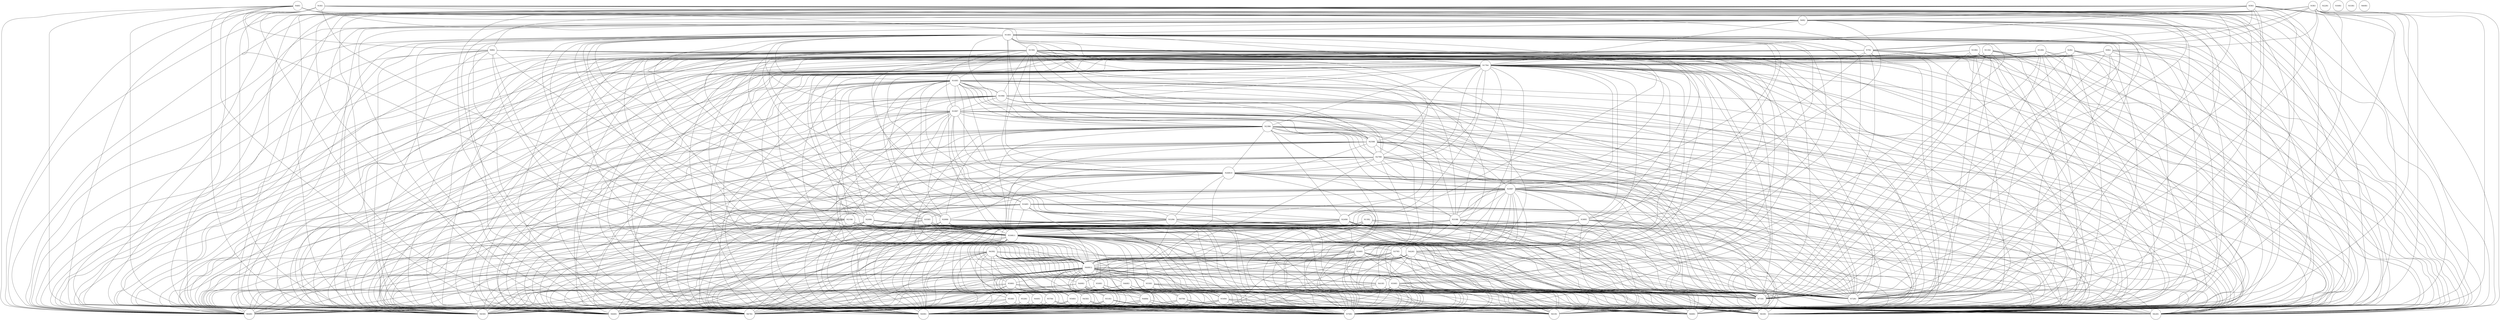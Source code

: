 graph ig {
    node [shape = circle];
    N1R3;
    N2R2;
    N3R3;
    N4R3;
    N5R3;
    N6R2;
    N7R2;
    N8R2;
    N9R2;
    N10R2;
    N11R2;
    N12R2;
    N13R2;
    N14R3;
    N15R2;
    N17R4;
    N16R5;
    N19R6;
    N18R7;
    N21R6;
    N20R6;
    N23R6;
    N22R1;
    N25R8;
    N24R8;
    N27R9;
    N26R10;
    N29R7;
    N28R8;
    N31R8;
    N30R1;
    N34R5;
    N35R5;
    N32R6;
    N33R1;
    N38R5;
    N39R11;
    N36R5;
    N37R5;
    N42R5;
    N43R2;
    N40R12;
    N41R5;
    N46R3;
    N47R4;
    N44R3;
    N45R3;
    N51R3;
    N50R3;
    N49R3;
    N48R4;
    N55R3;
    N54R4;
    N53R3;
    N52R3;
    N59R5;
    N58R3;
    N57R4;
    N56R3;
    N63R1;
    N62R1;
    N61R1;
    N60R1;
    N68R1;
    N69R1;
    N70R1;
    N71R1;
    N64R1;
    N65R1;
    N66R1;
    N67R1;
    N72R1;
    N1R3 -- N65R1;
    N1R3 -- N71R1;
    N1R3 -- N64R1;
    N1R3 -- N67R1;
    N1R3 -- N72R1;
    N1R3 -- N66R1;
    N1R3 -- N6R2;
    N1R3 -- N70R1;
    N1R3 -- N69R1;
    N1R3 -- N68R1;
    N1R3 -- N61R1;
    N1R3 -- N62R1;
    N1R3 -- N63R1;
    N1R3 -- N17R4;
    N2R2 -- N65R1;
    N2R2 -- N71R1;
    N2R2 -- N64R1;
    N2R2 -- N67R1;
    N2R2 -- N72R1;
    N2R2 -- N66R1;
    N2R2 -- N70R1;
    N2R2 -- N69R1;
    N2R2 -- N68R1;
    N2R2 -- N61R1;
    N2R2 -- N62R1;
    N2R2 -- N63R1;
    N2R2 -- N17R4;
    N3R3 -- N65R1;
    N3R3 -- N64R1;
    N3R3 -- N67R1;
    N3R3 -- N72R1;
    N3R3 -- N66R1;
    N3R3 -- N7R2;
    N3R3 -- N6R2;
    N3R3 -- N71R1;
    N3R3 -- N70R1;
    N3R3 -- N69R1;
    N3R3 -- N68R1;
    N3R3 -- N61R1;
    N3R3 -- N62R1;
    N3R3 -- N63R1;
    N3R3 -- N8R2;
    N3R3 -- N9R2;
    N3R3 -- N17R4;
    N4R3 -- N65R1;
    N4R3 -- N64R1;
    N4R3 -- N67R1;
    N4R3 -- N72R1;
    N4R3 -- N66R1;
    N4R3 -- N7R2;
    N4R3 -- N6R2;
    N4R3 -- N71R1;
    N4R3 -- N70R1;
    N4R3 -- N69R1;
    N4R3 -- N68R1;
    N4R3 -- N61R1;
    N4R3 -- N62R1;
    N4R3 -- N63R1;
    N4R3 -- N8R2;
    N4R3 -- N17R4;
    N5R3 -- N65R1;
    N5R3 -- N64R1;
    N5R3 -- N67R1;
    N5R3 -- N72R1;
    N5R3 -- N66R1;
    N5R3 -- N7R2;
    N5R3 -- N6R2;
    N5R3 -- N71R1;
    N5R3 -- N70R1;
    N5R3 -- N69R1;
    N5R3 -- N68R1;
    N5R3 -- N61R1;
    N5R3 -- N62R1;
    N5R3 -- N63R1;
    N5R3 -- N17R4;
    N6R2 -- N65R1;
    N6R2 -- N64R1;
    N6R2 -- N67R1;
    N6R2 -- N72R1;
    N6R2 -- N66R1;
    N6R2 -- N71R1;
    N6R2 -- N70R1;
    N6R2 -- N69R1;
    N6R2 -- N68R1;
    N6R2 -- N61R1;
    N6R2 -- N62R1;
    N6R2 -- N63R1;
    N6R2 -- N14R3;
    N6R2 -- N17R4;
    N6R2 -- N29R7;
    N6R2 -- N39R11;
    N6R2 -- N40R12;
    N7R2 -- N65R1;
    N7R2 -- N64R1;
    N7R2 -- N67R1;
    N7R2 -- N72R1;
    N7R2 -- N66R1;
    N7R2 -- N71R1;
    N7R2 -- N70R1;
    N7R2 -- N69R1;
    N7R2 -- N68R1;
    N7R2 -- N61R1;
    N7R2 -- N62R1;
    N7R2 -- N63R1;
    N7R2 -- N17R4;
    N7R2 -- N29R7;
    N7R2 -- N39R11;
    N7R2 -- N40R12;
    N8R2 -- N69R1;
    N8R2 -- N61R1;
    N8R2 -- N65R1;
    N8R2 -- N62R1;
    N8R2 -- N63R1;
    N8R2 -- N68R1;
    N8R2 -- N71R1;
    N8R2 -- N64R1;
    N8R2 -- N67R1;
    N8R2 -- N72R1;
    N8R2 -- N66R1;
    N8R2 -- N70R1;
    N8R2 -- N17R4;
    N8R2 -- N39R11;
    N8R2 -- N40R12;
    N9R2 -- N69R1;
    N9R2 -- N61R1;
    N9R2 -- N65R1;
    N9R2 -- N62R1;
    N9R2 -- N63R1;
    N9R2 -- N68R1;
    N9R2 -- N71R1;
    N9R2 -- N64R1;
    N9R2 -- N67R1;
    N9R2 -- N72R1;
    N9R2 -- N66R1;
    N9R2 -- N70R1;
    N9R2 -- N17R4;
    N9R2 -- N40R12;
    N10R2 -- N69R1;
    N10R2 -- N61R1;
    N10R2 -- N65R1;
    N10R2 -- N62R1;
    N10R2 -- N63R1;
    N10R2 -- N68R1;
    N10R2 -- N71R1;
    N10R2 -- N64R1;
    N10R2 -- N67R1;
    N10R2 -- N72R1;
    N10R2 -- N66R1;
    N10R2 -- N70R1;
    N10R2 -- N17R4;
    N11R2 -- N69R1;
    N11R2 -- N61R1;
    N11R2 -- N65R1;
    N11R2 -- N62R1;
    N11R2 -- N63R1;
    N11R2 -- N68R1;
    N11R2 -- N71R1;
    N11R2 -- N64R1;
    N11R2 -- N67R1;
    N11R2 -- N66R1;
    N11R2 -- N70R1;
    N11R2 -- N72R1;
    N11R2 -- N17R4;
    N12R2 -- N67R1;
    N12R2 -- N69R1;
    N12R2 -- N61R1;
    N12R2 -- N65R1;
    N12R2 -- N62R1;
    N12R2 -- N63R1;
    N12R2 -- N66R1;
    N12R2 -- N68R1;
    N12R2 -- N70R1;
    N12R2 -- N64R1;
    N12R2 -- N71R1;
    N12R2 -- N72R1;
    N12R2 -- N17R4;
    N13R2 -- N69R1;
    N13R2 -- N61R1;
    N13R2 -- N65R1;
    N13R2 -- N62R1;
    N13R2 -- N63R1;
    N13R2 -- N68R1;
    N13R2 -- N64R1;
    N13R2 -- N67R1;
    N13R2 -- N66R1;
    N13R2 -- N70R1;
    N13R2 -- N71R1;
    N13R2 -- N72R1;
    N13R2 -- N39R11;
    N13R2 -- N40R12;
    N14R3 -- N69R1;
    N14R3 -- N61R1;
    N14R3 -- N65R1;
    N14R3 -- N62R1;
    N14R3 -- N63R1;
    N14R3 -- N68R1;
    N14R3 -- N64R1;
    N14R3 -- N67R1;
    N14R3 -- N66R1;
    N14R3 -- N70R1;
    N14R3 -- N71R1;
    N14R3 -- N72R1;
    N14R3 -- N15R2;
    N14R3 -- N17R4;
    N14R3 -- N16R5;
    N14R3 -- N19R6;
    N14R3 -- N18R7;
    N14R3 -- N21R6;
    N14R3 -- N20R6;
    N14R3 -- N23R6;
    N14R3 -- N25R8;
    N14R3 -- N24R8;
    N14R3 -- N27R9;
    N14R3 -- N26R10;
    N14R3 -- N29R7;
    N14R3 -- N28R8;
    N14R3 -- N31R8;
    N14R3 -- N34R5;
    N14R3 -- N35R5;
    N14R3 -- N32R6;
    N14R3 -- N38R5;
    N14R3 -- N39R11;
    N14R3 -- N36R5;
    N14R3 -- N37R5;
    N14R3 -- N42R5;
    N14R3 -- N40R12;
    N14R3 -- N41R5;
    N14R3 -- N59R5;
    N15R2 -- N69R1;
    N15R2 -- N61R1;
    N15R2 -- N65R1;
    N15R2 -- N62R1;
    N15R2 -- N63R1;
    N15R2 -- N68R1;
    N15R2 -- N64R1;
    N15R2 -- N67R1;
    N15R2 -- N66R1;
    N15R2 -- N70R1;
    N15R2 -- N71R1;
    N15R2 -- N72R1;
    N15R2 -- N17R4;
    N15R2 -- N16R5;
    N15R2 -- N19R6;
    N15R2 -- N18R7;
    N15R2 -- N21R6;
    N15R2 -- N20R6;
    N15R2 -- N23R6;
    N15R2 -- N25R8;
    N15R2 -- N24R8;
    N15R2 -- N27R9;
    N15R2 -- N26R10;
    N15R2 -- N29R7;
    N15R2 -- N28R8;
    N15R2 -- N31R8;
    N15R2 -- N34R5;
    N15R2 -- N35R5;
    N15R2 -- N32R6;
    N15R2 -- N38R5;
    N15R2 -- N39R11;
    N15R2 -- N36R5;
    N15R2 -- N37R5;
    N15R2 -- N42R5;
    N15R2 -- N40R12;
    N15R2 -- N41R5;
    N15R2 -- N59R5;
    N17R4 -- N69R1;
    N17R4 -- N61R1;
    N17R4 -- N65R1;
    N17R4 -- N62R1;
    N17R4 -- N63R1;
    N17R4 -- N68R1;
    N17R4 -- N64R1;
    N17R4 -- N67R1;
    N17R4 -- N66R1;
    N17R4 -- N70R1;
    N17R4 -- N71R1;
    N17R4 -- N72R1;
    N17R4 -- N16R5;
    N17R4 -- N19R6;
    N17R4 -- N18R7;
    N17R4 -- N21R6;
    N17R4 -- N20R6;
    N17R4 -- N23R6;
    N17R4 -- N25R8;
    N17R4 -- N24R8;
    N17R4 -- N27R9;
    N17R4 -- N26R10;
    N17R4 -- N29R7;
    N17R4 -- N28R8;
    N17R4 -- N31R8;
    N17R4 -- N34R5;
    N17R4 -- N35R5;
    N17R4 -- N32R6;
    N17R4 -- N38R5;
    N17R4 -- N39R11;
    N17R4 -- N36R5;
    N17R4 -- N37R5;
    N17R4 -- N42R5;
    N17R4 -- N40R12;
    N17R4 -- N41R5;
    N17R4 -- N59R5;
    N16R5 -- N69R1;
    N16R5 -- N61R1;
    N16R5 -- N65R1;
    N16R5 -- N62R1;
    N16R5 -- N63R1;
    N16R5 -- N68R1;
    N16R5 -- N64R1;
    N16R5 -- N67R1;
    N16R5 -- N66R1;
    N16R5 -- N70R1;
    N16R5 -- N71R1;
    N16R5 -- N72R1;
    N16R5 -- N19R6;
    N16R5 -- N18R7;
    N16R5 -- N21R6;
    N16R5 -- N20R6;
    N16R5 -- N23R6;
    N16R5 -- N25R8;
    N16R5 -- N24R8;
    N16R5 -- N27R9;
    N16R5 -- N26R10;
    N16R5 -- N29R7;
    N16R5 -- N28R8;
    N16R5 -- N31R8;
    N16R5 -- N32R6;
    N16R5 -- N39R11;
    N16R5 -- N40R12;
    N19R6 -- N69R1;
    N19R6 -- N61R1;
    N19R6 -- N65R1;
    N19R6 -- N62R1;
    N19R6 -- N63R1;
    N19R6 -- N68R1;
    N19R6 -- N64R1;
    N19R6 -- N67R1;
    N19R6 -- N66R1;
    N19R6 -- N70R1;
    N19R6 -- N71R1;
    N19R6 -- N72R1;
    N19R6 -- N18R7;
    N19R6 -- N39R11;
    N19R6 -- N40R12;
    N18R7 -- N69R1;
    N18R7 -- N61R1;
    N18R7 -- N65R1;
    N18R7 -- N62R1;
    N18R7 -- N63R1;
    N18R7 -- N68R1;
    N18R7 -- N64R1;
    N18R7 -- N67R1;
    N18R7 -- N66R1;
    N18R7 -- N70R1;
    N18R7 -- N71R1;
    N18R7 -- N72R1;
    N18R7 -- N21R6;
    N18R7 -- N20R6;
    N18R7 -- N23R6;
    N18R7 -- N25R8;
    N18R7 -- N24R8;
    N18R7 -- N27R9;
    N18R7 -- N26R10;
    N18R7 -- N28R8;
    N18R7 -- N39R11;
    N18R7 -- N40R12;
    N21R6 -- N69R1;
    N21R6 -- N61R1;
    N21R6 -- N65R1;
    N21R6 -- N62R1;
    N21R6 -- N63R1;
    N21R6 -- N68R1;
    N21R6 -- N64R1;
    N21R6 -- N67R1;
    N21R6 -- N66R1;
    N21R6 -- N70R1;
    N21R6 -- N71R1;
    N21R6 -- N72R1;
    N21R6 -- N39R11;
    N21R6 -- N40R12;
    N20R6 -- N69R1;
    N20R6 -- N61R1;
    N20R6 -- N65R1;
    N20R6 -- N62R1;
    N20R6 -- N63R1;
    N20R6 -- N68R1;
    N20R6 -- N64R1;
    N20R6 -- N67R1;
    N20R6 -- N66R1;
    N20R6 -- N70R1;
    N20R6 -- N71R1;
    N20R6 -- N72R1;
    N20R6 -- N39R11;
    N20R6 -- N40R12;
    N23R6 -- N69R1;
    N23R6 -- N61R1;
    N23R6 -- N65R1;
    N23R6 -- N62R1;
    N23R6 -- N63R1;
    N23R6 -- N68R1;
    N23R6 -- N64R1;
    N23R6 -- N67R1;
    N23R6 -- N66R1;
    N23R6 -- N70R1;
    N23R6 -- N71R1;
    N23R6 -- N72R1;
    N23R6 -- N25R8;
    N23R6 -- N24R8;
    N23R6 -- N27R9;
    N23R6 -- N26R10;
    N23R6 -- N29R7;
    N23R6 -- N28R8;
    N23R6 -- N31R8;
    N23R6 -- N39R11;
    N23R6 -- N40R12;
    N25R8 -- N69R1;
    N25R8 -- N61R1;
    N25R8 -- N65R1;
    N25R8 -- N62R1;
    N25R8 -- N63R1;
    N25R8 -- N68R1;
    N25R8 -- N64R1;
    N25R8 -- N67R1;
    N25R8 -- N66R1;
    N25R8 -- N70R1;
    N25R8 -- N71R1;
    N25R8 -- N72R1;
    N25R8 -- N27R9;
    N25R8 -- N26R10;
    N25R8 -- N39R11;
    N25R8 -- N40R12;
    N24R8 -- N69R1;
    N24R8 -- N61R1;
    N24R8 -- N65R1;
    N24R8 -- N62R1;
    N24R8 -- N63R1;
    N24R8 -- N68R1;
    N24R8 -- N64R1;
    N24R8 -- N67R1;
    N24R8 -- N66R1;
    N24R8 -- N70R1;
    N24R8 -- N71R1;
    N24R8 -- N72R1;
    N24R8 -- N39R11;
    N24R8 -- N40R12;
    N27R9 -- N69R1;
    N27R9 -- N61R1;
    N27R9 -- N65R1;
    N27R9 -- N62R1;
    N27R9 -- N63R1;
    N27R9 -- N68R1;
    N27R9 -- N64R1;
    N27R9 -- N67R1;
    N27R9 -- N66R1;
    N27R9 -- N70R1;
    N27R9 -- N71R1;
    N27R9 -- N72R1;
    N27R9 -- N26R10;
    N27R9 -- N39R11;
    N27R9 -- N40R12;
    N26R10 -- N69R1;
    N26R10 -- N61R1;
    N26R10 -- N65R1;
    N26R10 -- N62R1;
    N26R10 -- N63R1;
    N26R10 -- N68R1;
    N26R10 -- N64R1;
    N26R10 -- N67R1;
    N26R10 -- N66R1;
    N26R10 -- N70R1;
    N26R10 -- N71R1;
    N26R10 -- N72R1;
    N26R10 -- N29R7;
    N26R10 -- N28R8;
    N26R10 -- N31R8;
    N26R10 -- N32R6;
    N26R10 -- N39R11;
    N26R10 -- N40R12;
    N29R7 -- N69R1;
    N29R7 -- N61R1;
    N29R7 -- N65R1;
    N29R7 -- N62R1;
    N29R7 -- N63R1;
    N29R7 -- N68R1;
    N29R7 -- N64R1;
    N29R7 -- N67R1;
    N29R7 -- N66R1;
    N29R7 -- N70R1;
    N29R7 -- N71R1;
    N29R7 -- N72R1;
    N29R7 -- N31R8;
    N29R7 -- N34R5;
    N29R7 -- N35R5;
    N29R7 -- N32R6;
    N29R7 -- N38R5;
    N29R7 -- N39R11;
    N29R7 -- N36R5;
    N29R7 -- N37R5;
    N29R7 -- N42R5;
    N29R7 -- N40R12;
    N29R7 -- N41R5;
    N29R7 -- N59R5;
    N28R8 -- N69R1;
    N28R8 -- N61R1;
    N28R8 -- N65R1;
    N28R8 -- N62R1;
    N28R8 -- N63R1;
    N28R8 -- N68R1;
    N28R8 -- N64R1;
    N28R8 -- N67R1;
    N28R8 -- N66R1;
    N28R8 -- N70R1;
    N28R8 -- N71R1;
    N28R8 -- N72R1;
    N28R8 -- N39R11;
    N28R8 -- N40R12;
    N31R8 -- N69R1;
    N31R8 -- N61R1;
    N31R8 -- N65R1;
    N31R8 -- N62R1;
    N31R8 -- N63R1;
    N31R8 -- N68R1;
    N31R8 -- N64R1;
    N31R8 -- N67R1;
    N31R8 -- N66R1;
    N31R8 -- N70R1;
    N31R8 -- N71R1;
    N31R8 -- N72R1;
    N31R8 -- N39R11;
    N31R8 -- N40R12;
    N34R5 -- N69R1;
    N34R5 -- N61R1;
    N34R5 -- N65R1;
    N34R5 -- N62R1;
    N34R5 -- N63R1;
    N34R5 -- N68R1;
    N34R5 -- N64R1;
    N34R5 -- N67R1;
    N34R5 -- N66R1;
    N34R5 -- N70R1;
    N34R5 -- N71R1;
    N34R5 -- N72R1;
    N34R5 -- N32R6;
    N34R5 -- N39R11;
    N34R5 -- N40R12;
    N35R5 -- N69R1;
    N35R5 -- N61R1;
    N35R5 -- N65R1;
    N35R5 -- N62R1;
    N35R5 -- N63R1;
    N35R5 -- N68R1;
    N35R5 -- N64R1;
    N35R5 -- N67R1;
    N35R5 -- N66R1;
    N35R5 -- N70R1;
    N35R5 -- N71R1;
    N35R5 -- N72R1;
    N35R5 -- N39R11;
    N35R5 -- N40R12;
    N32R6 -- N69R1;
    N32R6 -- N61R1;
    N32R6 -- N65R1;
    N32R6 -- N62R1;
    N32R6 -- N63R1;
    N32R6 -- N68R1;
    N32R6 -- N64R1;
    N32R6 -- N67R1;
    N32R6 -- N66R1;
    N32R6 -- N70R1;
    N32R6 -- N71R1;
    N32R6 -- N72R1;
    N32R6 -- N39R11;
    N32R6 -- N40R12;
    N38R5 -- N69R1;
    N38R5 -- N61R1;
    N38R5 -- N65R1;
    N38R5 -- N62R1;
    N38R5 -- N63R1;
    N38R5 -- N68R1;
    N38R5 -- N64R1;
    N38R5 -- N67R1;
    N38R5 -- N66R1;
    N38R5 -- N70R1;
    N38R5 -- N71R1;
    N38R5 -- N72R1;
    N38R5 -- N39R11;
    N38R5 -- N40R12;
    N39R11 -- N69R1;
    N39R11 -- N61R1;
    N39R11 -- N65R1;
    N39R11 -- N62R1;
    N39R11 -- N63R1;
    N39R11 -- N68R1;
    N39R11 -- N64R1;
    N39R11 -- N67R1;
    N39R11 -- N66R1;
    N39R11 -- N70R1;
    N39R11 -- N71R1;
    N39R11 -- N72R1;
    N39R11 -- N36R5;
    N39R11 -- N37R5;
    N39R11 -- N42R5;
    N39R11 -- N43R2;
    N39R11 -- N40R12;
    N39R11 -- N41R5;
    N39R11 -- N46R3;
    N39R11 -- N47R4;
    N39R11 -- N44R3;
    N39R11 -- N45R3;
    N39R11 -- N51R3;
    N39R11 -- N50R3;
    N39R11 -- N49R3;
    N39R11 -- N48R4;
    N39R11 -- N55R3;
    N39R11 -- N54R4;
    N39R11 -- N53R3;
    N39R11 -- N52R3;
    N39R11 -- N59R5;
    N39R11 -- N58R3;
    N39R11 -- N57R4;
    N39R11 -- N56R3;
    N36R5 -- N69R1;
    N36R5 -- N61R1;
    N36R5 -- N65R1;
    N36R5 -- N62R1;
    N36R5 -- N63R1;
    N36R5 -- N68R1;
    N36R5 -- N64R1;
    N36R5 -- N67R1;
    N36R5 -- N66R1;
    N36R5 -- N70R1;
    N36R5 -- N71R1;
    N36R5 -- N72R1;
    N36R5 -- N40R12;
    N37R5 -- N69R1;
    N37R5 -- N61R1;
    N37R5 -- N65R1;
    N37R5 -- N62R1;
    N37R5 -- N63R1;
    N37R5 -- N68R1;
    N37R5 -- N64R1;
    N37R5 -- N67R1;
    N37R5 -- N66R1;
    N37R5 -- N70R1;
    N37R5 -- N71R1;
    N37R5 -- N72R1;
    N37R5 -- N40R12;
    N42R5 -- N69R1;
    N42R5 -- N61R1;
    N42R5 -- N65R1;
    N42R5 -- N62R1;
    N42R5 -- N63R1;
    N42R5 -- N68R1;
    N42R5 -- N64R1;
    N42R5 -- N67R1;
    N42R5 -- N66R1;
    N42R5 -- N71R1;
    N42R5 -- N72R1;
    N42R5 -- N70R1;
    N42R5 -- N40R12;
    N43R2 -- N67R1;
    N43R2 -- N61R1;
    N43R2 -- N65R1;
    N43R2 -- N62R1;
    N43R2 -- N63R1;
    N43R2 -- N66R1;
    N43R2 -- N64R1;
    N43R2 -- N69R1;
    N43R2 -- N68R1;
    N43R2 -- N70R1;
    N43R2 -- N40R12;
    N43R2 -- N46R3;
    N43R2 -- N47R4;
    N43R2 -- N44R3;
    N43R2 -- N45R3;
    N43R2 -- N51R3;
    N43R2 -- N50R3;
    N43R2 -- N49R3;
    N43R2 -- N48R4;
    N43R2 -- N55R3;
    N43R2 -- N54R4;
    N43R2 -- N53R3;
    N43R2 -- N52R3;
    N43R2 -- N58R3;
    N43R2 -- N57R4;
    N43R2 -- N56R3;
    N40R12 -- N69R1;
    N40R12 -- N61R1;
    N40R12 -- N65R1;
    N40R12 -- N62R1;
    N40R12 -- N63R1;
    N40R12 -- N68R1;
    N40R12 -- N64R1;
    N40R12 -- N67R1;
    N40R12 -- N66R1;
    N40R12 -- N70R1;
    N40R12 -- N71R1;
    N40R12 -- N72R1;
    N40R12 -- N41R5;
    N40R12 -- N46R3;
    N40R12 -- N47R4;
    N40R12 -- N44R3;
    N40R12 -- N45R3;
    N40R12 -- N51R3;
    N40R12 -- N50R3;
    N40R12 -- N49R3;
    N40R12 -- N48R4;
    N40R12 -- N55R3;
    N40R12 -- N54R4;
    N40R12 -- N53R3;
    N40R12 -- N52R3;
    N40R12 -- N59R5;
    N40R12 -- N58R3;
    N40R12 -- N57R4;
    N40R12 -- N56R3;
    N41R5 -- N69R1;
    N41R5 -- N61R1;
    N41R5 -- N65R1;
    N41R5 -- N62R1;
    N41R5 -- N63R1;
    N41R5 -- N68R1;
    N41R5 -- N64R1;
    N41R5 -- N67R1;
    N41R5 -- N66R1;
    N41R5 -- N70R1;
    N41R5 -- N71R1;
    N41R5 -- N72R1;
    N46R3 -- N61R1;
    N46R3 -- N65R1;
    N46R3 -- N62R1;
    N46R3 -- N63R1;
    N46R3 -- N64R1;
    N46R3 -- N69R1;
    N46R3 -- N68R1;
    N46R3 -- N67R1;
    N46R3 -- N66R1;
    N46R3 -- N70R1;
    N46R3 -- N47R4;
    N47R4 -- N61R1;
    N47R4 -- N62R1;
    N47R4 -- N63R1;
    N47R4 -- N64R1;
    N47R4 -- N69R1;
    N47R4 -- N65R1;
    N47R4 -- N68R1;
    N47R4 -- N67R1;
    N47R4 -- N66R1;
    N47R4 -- N70R1;
    N44R3 -- N67R1;
    N44R3 -- N61R1;
    N44R3 -- N65R1;
    N44R3 -- N62R1;
    N44R3 -- N63R1;
    N44R3 -- N66R1;
    N44R3 -- N64R1;
    N44R3 -- N69R1;
    N44R3 -- N68R1;
    N44R3 -- N70R1;
    N45R3 -- N61R1;
    N45R3 -- N65R1;
    N45R3 -- N62R1;
    N45R3 -- N63R1;
    N45R3 -- N66R1;
    N45R3 -- N64R1;
    N45R3 -- N69R1;
    N45R3 -- N68R1;
    N45R3 -- N67R1;
    N45R3 -- N70R1;
    N51R3 -- N61R1;
    N51R3 -- N62R1;
    N51R3 -- N69R1;
    N51R3 -- N65R1;
    N51R3 -- N63R1;
    N51R3 -- N68R1;
    N51R3 -- N64R1;
    N51R3 -- N67R1;
    N51R3 -- N66R1;
    N51R3 -- N70R1;
    N50R3 -- N61R1;
    N50R3 -- N62R1;
    N50R3 -- N69R1;
    N50R3 -- N65R1;
    N50R3 -- N63R1;
    N50R3 -- N68R1;
    N50R3 -- N64R1;
    N50R3 -- N67R1;
    N50R3 -- N66R1;
    N50R3 -- N70R1;
    N50R3 -- N48R4;
    N49R3 -- N61R1;
    N49R3 -- N62R1;
    N49R3 -- N63R1;
    N49R3 -- N69R1;
    N49R3 -- N65R1;
    N49R3 -- N68R1;
    N49R3 -- N64R1;
    N49R3 -- N67R1;
    N49R3 -- N66R1;
    N49R3 -- N70R1;
    N49R3 -- N48R4;
    N48R4 -- N61R1;
    N48R4 -- N62R1;
    N48R4 -- N63R1;
    N48R4 -- N64R1;
    N48R4 -- N69R1;
    N48R4 -- N65R1;
    N48R4 -- N68R1;
    N48R4 -- N67R1;
    N48R4 -- N66R1;
    N48R4 -- N70R1;
    N55R3 -- N69R1;
    N55R3 -- N61R1;
    N55R3 -- N65R1;
    N55R3 -- N62R1;
    N55R3 -- N63R1;
    N55R3 -- N68R1;
    N55R3 -- N64R1;
    N55R3 -- N67R1;
    N55R3 -- N66R1;
    N55R3 -- N70R1;
    N55R3 -- N54R4;
    N54R4 -- N61R1;
    N54R4 -- N69R1;
    N54R4 -- N65R1;
    N54R4 -- N62R1;
    N54R4 -- N63R1;
    N54R4 -- N68R1;
    N54R4 -- N64R1;
    N54R4 -- N67R1;
    N54R4 -- N66R1;
    N54R4 -- N70R1;
    N53R3 -- N61R1;
    N53R3 -- N62R1;
    N53R3 -- N69R1;
    N53R3 -- N65R1;
    N53R3 -- N63R1;
    N53R3 -- N68R1;
    N53R3 -- N64R1;
    N53R3 -- N67R1;
    N53R3 -- N66R1;
    N53R3 -- N70R1;
    N52R3 -- N61R1;
    N52R3 -- N62R1;
    N52R3 -- N69R1;
    N52R3 -- N65R1;
    N52R3 -- N63R1;
    N52R3 -- N68R1;
    N52R3 -- N64R1;
    N52R3 -- N67R1;
    N52R3 -- N66R1;
    N52R3 -- N70R1;
    N59R5 -- N69R1;
    N59R5 -- N61R1;
    N59R5 -- N65R1;
    N59R5 -- N62R1;
    N59R5 -- N63R1;
    N59R5 -- N68R1;
    N59R5 -- N71R1;
    N59R5 -- N64R1;
    N59R5 -- N67R1;
    N59R5 -- N66R1;
    N59R5 -- N72R1;
    N59R5 -- N70R1;
    N58R3 -- N69R1;
    N58R3 -- N61R1;
    N58R3 -- N65R1;
    N58R3 -- N62R1;
    N58R3 -- N63R1;
    N58R3 -- N68R1;
    N58R3 -- N64R1;
    N58R3 -- N67R1;
    N58R3 -- N66R1;
    N58R3 -- N70R1;
    N58R3 -- N57R4;
    N57R4 -- N66R1;
    N57R4 -- N69R1;
    N57R4 -- N61R1;
    N57R4 -- N65R1;
    N57R4 -- N62R1;
    N57R4 -- N63R1;
    N57R4 -- N68R1;
    N57R4 -- N64R1;
    N57R4 -- N67R1;
    N57R4 -- N70R1;
    N56R3 -- N62R1;
    N56R3 -- N66R1;
    N56R3 -- N69R1;
    N56R3 -- N61R1;
    N56R3 -- N65R1;
    N56R3 -- N63R1;
    N56R3 -- N68R1;
    N56R3 -- N64R1;
    N56R3 -- N67R1;
    N56R3 -- N70R1;
}

